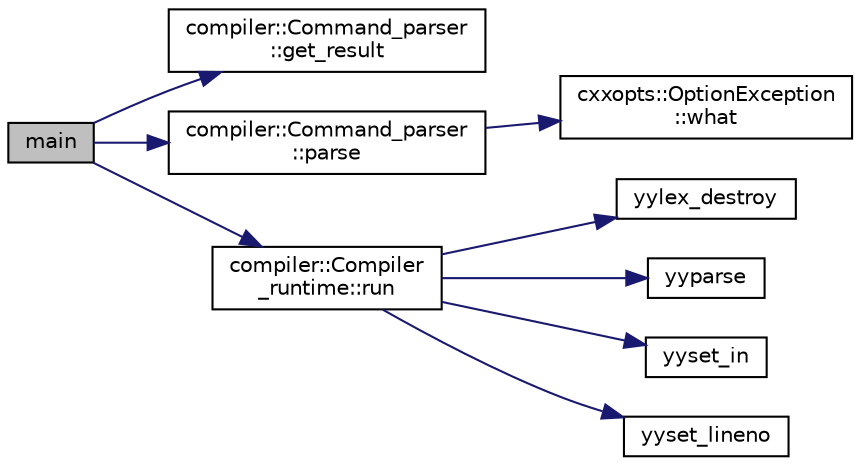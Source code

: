 digraph "main"
{
 // LATEX_PDF_SIZE
  edge [fontname="Helvetica",fontsize="10",labelfontname="Helvetica",labelfontsize="10"];
  node [fontname="Helvetica",fontsize="10",shape=record];
  rankdir="LR";
  Node1 [label="main",height=0.2,width=0.4,color="black", fillcolor="grey75", style="filled", fontcolor="black",tooltip=" "];
  Node1 -> Node2 [color="midnightblue",fontsize="10",style="solid",fontname="Helvetica"];
  Node2 [label="compiler::Command_parser\l::get_result",height=0.2,width=0.4,color="black", fillcolor="white", style="filled",URL="$classcompiler_1_1_command__parser.html#af87397ab1d0d9cf21cc7177d0b4550f8",tooltip=" "];
  Node1 -> Node3 [color="midnightblue",fontsize="10",style="solid",fontname="Helvetica"];
  Node3 [label="compiler::Command_parser\l::parse",height=0.2,width=0.4,color="black", fillcolor="white", style="filled",URL="$classcompiler_1_1_command__parser.html#ae725b12b2416c58409d1d08872404f65",tooltip="Parse the argument passed by the command line."];
  Node3 -> Node4 [color="midnightblue",fontsize="10",style="solid",fontname="Helvetica"];
  Node4 [label="cxxopts::OptionException\l::what",height=0.2,width=0.4,color="black", fillcolor="white", style="filled",URL="$classcxxopts_1_1_option_exception.html#a9b53b66ca94838f8d1d696fad2576f3e",tooltip=" "];
  Node1 -> Node5 [color="midnightblue",fontsize="10",style="solid",fontname="Helvetica"];
  Node5 [label="compiler::Compiler\l_runtime::run",height=0.2,width=0.4,color="black", fillcolor="white", style="filled",URL="$classcompiler_1_1_compiler__runtime.html#ace8975a4a327d2b4a69e929a0c015873",tooltip=" "];
  Node5 -> Node6 [color="midnightblue",fontsize="10",style="solid",fontname="Helvetica"];
  Node6 [label="yylex_destroy",height=0.2,width=0.4,color="black", fillcolor="white", style="filled",URL="$runtime_8cc.html#ab463c6293912825289fa6b063d91ca7f",tooltip=" "];
  Node5 -> Node7 [color="midnightblue",fontsize="10",style="solid",fontname="Helvetica"];
  Node7 [label="yyparse",height=0.2,width=0.4,color="black", fillcolor="white", style="filled",URL="$parser_8cc.html#acd8617a8f2ac0de8bc1cc032cf449e19",tooltip=" "];
  Node5 -> Node8 [color="midnightblue",fontsize="10",style="solid",fontname="Helvetica"];
  Node8 [label="yyset_in",height=0.2,width=0.4,color="black", fillcolor="white", style="filled",URL="$runtime_8cc.html#a14346b28ae39537ab27caacebfcb31a7",tooltip=" "];
  Node5 -> Node9 [color="midnightblue",fontsize="10",style="solid",fontname="Helvetica"];
  Node9 [label="yyset_lineno",height=0.2,width=0.4,color="black", fillcolor="white", style="filled",URL="$runtime_8cc.html#aca0fe76da7a277561738a9a14ab8cb0a",tooltip=" "];
}
